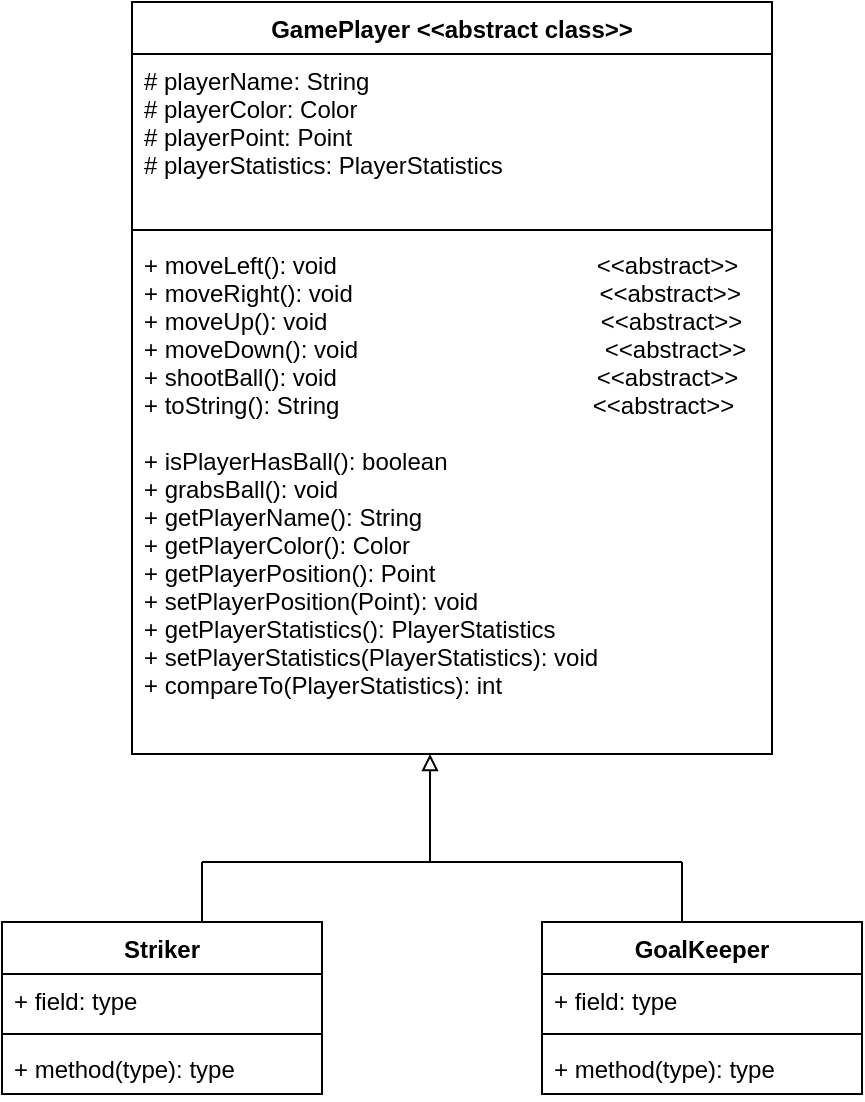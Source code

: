 <mxfile version="15.5.9" type="github">
  <diagram id="uRD6UPskFsJd4XZpH0Wm" name="Page-1">
    <mxGraphModel dx="1262" dy="700" grid="1" gridSize="10" guides="1" tooltips="1" connect="1" arrows="1" fold="1" page="1" pageScale="1" pageWidth="850" pageHeight="1100" math="0" shadow="0">
      <root>
        <mxCell id="0" />
        <mxCell id="1" parent="0" />
        <mxCell id="cXDBFf5RyPGASbkXjoo1-2" value="GamePlayer &lt;&lt;abstract class&gt;&gt;" style="swimlane;fontStyle=1;align=center;verticalAlign=top;childLayout=stackLayout;horizontal=1;startSize=26;horizontalStack=0;resizeParent=1;resizeParentMax=0;resizeLast=0;collapsible=1;marginBottom=0;" vertex="1" parent="1">
          <mxGeometry x="265" y="120" width="320" height="376" as="geometry" />
        </mxCell>
        <mxCell id="cXDBFf5RyPGASbkXjoo1-3" value="# playerName: String&#xa;# playerColor: Color&#xa;# playerPoint: Point&#xa;# playerStatistics: PlayerStatistics&#xa;" style="text;strokeColor=none;fillColor=none;align=left;verticalAlign=top;spacingLeft=4;spacingRight=4;overflow=hidden;rotatable=0;points=[[0,0.5],[1,0.5]];portConstraint=eastwest;" vertex="1" parent="cXDBFf5RyPGASbkXjoo1-2">
          <mxGeometry y="26" width="320" height="84" as="geometry" />
        </mxCell>
        <mxCell id="cXDBFf5RyPGASbkXjoo1-4" value="" style="line;strokeWidth=1;fillColor=none;align=left;verticalAlign=middle;spacingTop=-1;spacingLeft=3;spacingRight=3;rotatable=0;labelPosition=right;points=[];portConstraint=eastwest;" vertex="1" parent="cXDBFf5RyPGASbkXjoo1-2">
          <mxGeometry y="110" width="320" height="8" as="geometry" />
        </mxCell>
        <mxCell id="cXDBFf5RyPGASbkXjoo1-5" value="+ moveLeft(): void                                       &lt;&lt;abstract&gt;&gt;&#xa;+ moveRight(): void                                     &lt;&lt;abstract&gt;&gt;&#xa;+ moveUp(): void                                         &lt;&lt;abstract&gt;&gt;&#xa;+ moveDown(): void                                     &lt;&lt;abstract&gt;&gt;&#xa;+ shootBall(): void                                       &lt;&lt;abstract&gt;&gt;&#xa;+ toString(): String                                      &lt;&lt;abstract&gt;&gt;&#xa;&#xa;+ isPlayerHasBall(): boolean&#xa;+ grabsBall(): void&#xa;+ getPlayerName(): String&#xa;+ getPlayerColor(): Color&#xa;+ getPlayerPosition(): Point&#xa;+ setPlayerPosition(Point): void&#xa;+ getPlayerStatistics(): PlayerStatistics&#xa;+ setPlayerStatistics(PlayerStatistics): void&#xa;+ compareTo(PlayerStatistics): int&#xa;&#xa;" style="text;strokeColor=none;fillColor=none;align=left;verticalAlign=top;spacingLeft=4;spacingRight=4;overflow=hidden;rotatable=0;points=[[0,0.5],[1,0.5]];portConstraint=eastwest;" vertex="1" parent="cXDBFf5RyPGASbkXjoo1-2">
          <mxGeometry y="118" width="320" height="258" as="geometry" />
        </mxCell>
        <mxCell id="cXDBFf5RyPGASbkXjoo1-6" value="Striker" style="swimlane;fontStyle=1;align=center;verticalAlign=top;childLayout=stackLayout;horizontal=1;startSize=26;horizontalStack=0;resizeParent=1;resizeParentMax=0;resizeLast=0;collapsible=1;marginBottom=0;" vertex="1" parent="1">
          <mxGeometry x="200" y="580" width="160" height="86" as="geometry" />
        </mxCell>
        <mxCell id="cXDBFf5RyPGASbkXjoo1-7" value="+ field: type" style="text;strokeColor=none;fillColor=none;align=left;verticalAlign=top;spacingLeft=4;spacingRight=4;overflow=hidden;rotatable=0;points=[[0,0.5],[1,0.5]];portConstraint=eastwest;" vertex="1" parent="cXDBFf5RyPGASbkXjoo1-6">
          <mxGeometry y="26" width="160" height="26" as="geometry" />
        </mxCell>
        <mxCell id="cXDBFf5RyPGASbkXjoo1-8" value="" style="line;strokeWidth=1;fillColor=none;align=left;verticalAlign=middle;spacingTop=-1;spacingLeft=3;spacingRight=3;rotatable=0;labelPosition=right;points=[];portConstraint=eastwest;" vertex="1" parent="cXDBFf5RyPGASbkXjoo1-6">
          <mxGeometry y="52" width="160" height="8" as="geometry" />
        </mxCell>
        <mxCell id="cXDBFf5RyPGASbkXjoo1-9" value="+ method(type): type" style="text;strokeColor=none;fillColor=none;align=left;verticalAlign=top;spacingLeft=4;spacingRight=4;overflow=hidden;rotatable=0;points=[[0,0.5],[1,0.5]];portConstraint=eastwest;" vertex="1" parent="cXDBFf5RyPGASbkXjoo1-6">
          <mxGeometry y="60" width="160" height="26" as="geometry" />
        </mxCell>
        <mxCell id="cXDBFf5RyPGASbkXjoo1-10" value="GoalKeeper" style="swimlane;fontStyle=1;align=center;verticalAlign=top;childLayout=stackLayout;horizontal=1;startSize=26;horizontalStack=0;resizeParent=1;resizeParentMax=0;resizeLast=0;collapsible=1;marginBottom=0;" vertex="1" parent="1">
          <mxGeometry x="470" y="580" width="160" height="86" as="geometry" />
        </mxCell>
        <mxCell id="cXDBFf5RyPGASbkXjoo1-23" value="" style="endArrow=none;html=1;rounded=0;endFill=0;" edge="1" parent="cXDBFf5RyPGASbkXjoo1-10">
          <mxGeometry width="50" height="50" relative="1" as="geometry">
            <mxPoint x="70" as="sourcePoint" />
            <mxPoint x="70" y="-30" as="targetPoint" />
          </mxGeometry>
        </mxCell>
        <mxCell id="cXDBFf5RyPGASbkXjoo1-11" value="+ field: type" style="text;strokeColor=none;fillColor=none;align=left;verticalAlign=top;spacingLeft=4;spacingRight=4;overflow=hidden;rotatable=0;points=[[0,0.5],[1,0.5]];portConstraint=eastwest;" vertex="1" parent="cXDBFf5RyPGASbkXjoo1-10">
          <mxGeometry y="26" width="160" height="26" as="geometry" />
        </mxCell>
        <mxCell id="cXDBFf5RyPGASbkXjoo1-12" value="" style="line;strokeWidth=1;fillColor=none;align=left;verticalAlign=middle;spacingTop=-1;spacingLeft=3;spacingRight=3;rotatable=0;labelPosition=right;points=[];portConstraint=eastwest;" vertex="1" parent="cXDBFf5RyPGASbkXjoo1-10">
          <mxGeometry y="52" width="160" height="8" as="geometry" />
        </mxCell>
        <mxCell id="cXDBFf5RyPGASbkXjoo1-13" value="+ method(type): type" style="text;strokeColor=none;fillColor=none;align=left;verticalAlign=top;spacingLeft=4;spacingRight=4;overflow=hidden;rotatable=0;points=[[0,0.5],[1,0.5]];portConstraint=eastwest;" vertex="1" parent="cXDBFf5RyPGASbkXjoo1-10">
          <mxGeometry y="60" width="160" height="26" as="geometry" />
        </mxCell>
        <mxCell id="cXDBFf5RyPGASbkXjoo1-21" value="" style="endArrow=none;html=1;rounded=0;" edge="1" parent="1">
          <mxGeometry width="50" height="50" relative="1" as="geometry">
            <mxPoint x="300" y="550" as="sourcePoint" />
            <mxPoint x="540" y="550" as="targetPoint" />
          </mxGeometry>
        </mxCell>
        <mxCell id="cXDBFf5RyPGASbkXjoo1-22" value="" style="endArrow=block;html=1;rounded=0;endFill=0;" edge="1" parent="1">
          <mxGeometry width="50" height="50" relative="1" as="geometry">
            <mxPoint x="414" y="550" as="sourcePoint" />
            <mxPoint x="414" y="496" as="targetPoint" />
          </mxGeometry>
        </mxCell>
        <mxCell id="cXDBFf5RyPGASbkXjoo1-24" value="" style="endArrow=none;html=1;rounded=0;endFill=0;" edge="1" parent="1">
          <mxGeometry width="50" height="50" relative="1" as="geometry">
            <mxPoint x="300" y="580" as="sourcePoint" />
            <mxPoint x="300" y="550" as="targetPoint" />
          </mxGeometry>
        </mxCell>
      </root>
    </mxGraphModel>
  </diagram>
</mxfile>
